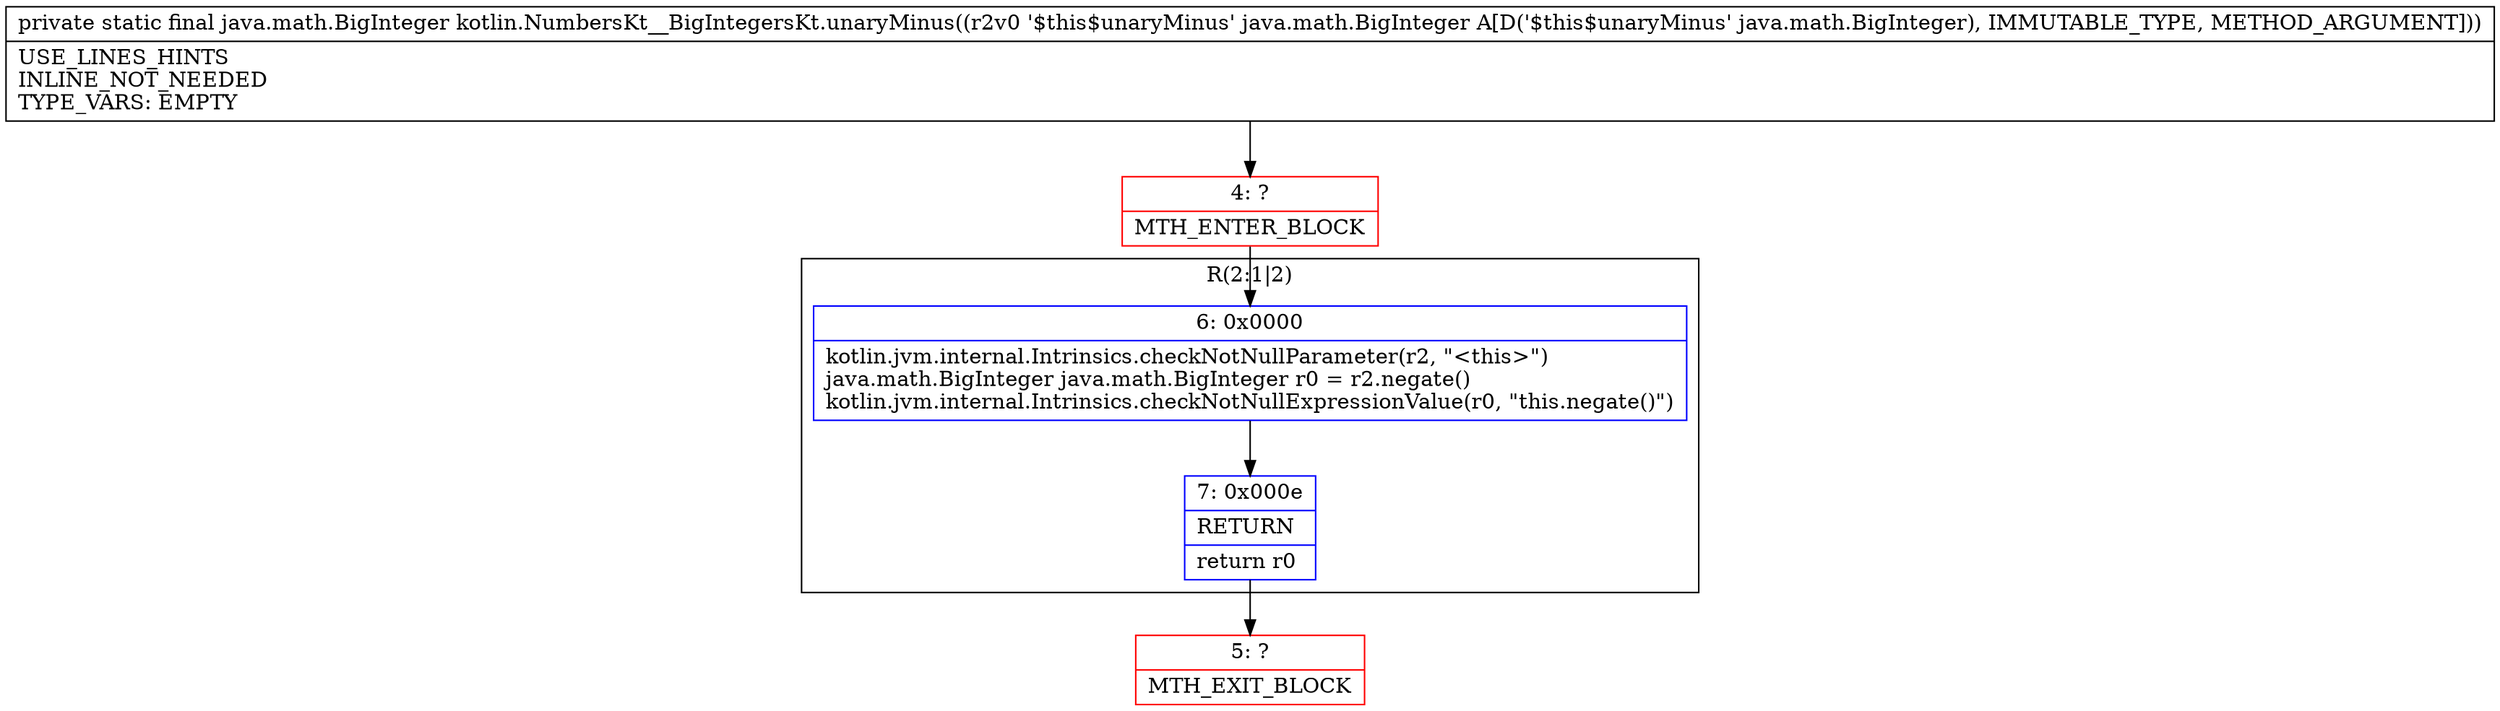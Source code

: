 digraph "CFG forkotlin.NumbersKt__BigIntegersKt.unaryMinus(Ljava\/math\/BigInteger;)Ljava\/math\/BigInteger;" {
subgraph cluster_Region_1232835295 {
label = "R(2:1|2)";
node [shape=record,color=blue];
Node_6 [shape=record,label="{6\:\ 0x0000|kotlin.jvm.internal.Intrinsics.checkNotNullParameter(r2, \"\<this\>\")\ljava.math.BigInteger java.math.BigInteger r0 = r2.negate()\lkotlin.jvm.internal.Intrinsics.checkNotNullExpressionValue(r0, \"this.negate()\")\l}"];
Node_7 [shape=record,label="{7\:\ 0x000e|RETURN\l|return r0\l}"];
}
Node_4 [shape=record,color=red,label="{4\:\ ?|MTH_ENTER_BLOCK\l}"];
Node_5 [shape=record,color=red,label="{5\:\ ?|MTH_EXIT_BLOCK\l}"];
MethodNode[shape=record,label="{private static final java.math.BigInteger kotlin.NumbersKt__BigIntegersKt.unaryMinus((r2v0 '$this$unaryMinus' java.math.BigInteger A[D('$this$unaryMinus' java.math.BigInteger), IMMUTABLE_TYPE, METHOD_ARGUMENT]))  | USE_LINES_HINTS\lINLINE_NOT_NEEDED\lTYPE_VARS: EMPTY\l}"];
MethodNode -> Node_4;Node_6 -> Node_7;
Node_7 -> Node_5;
Node_4 -> Node_6;
}

